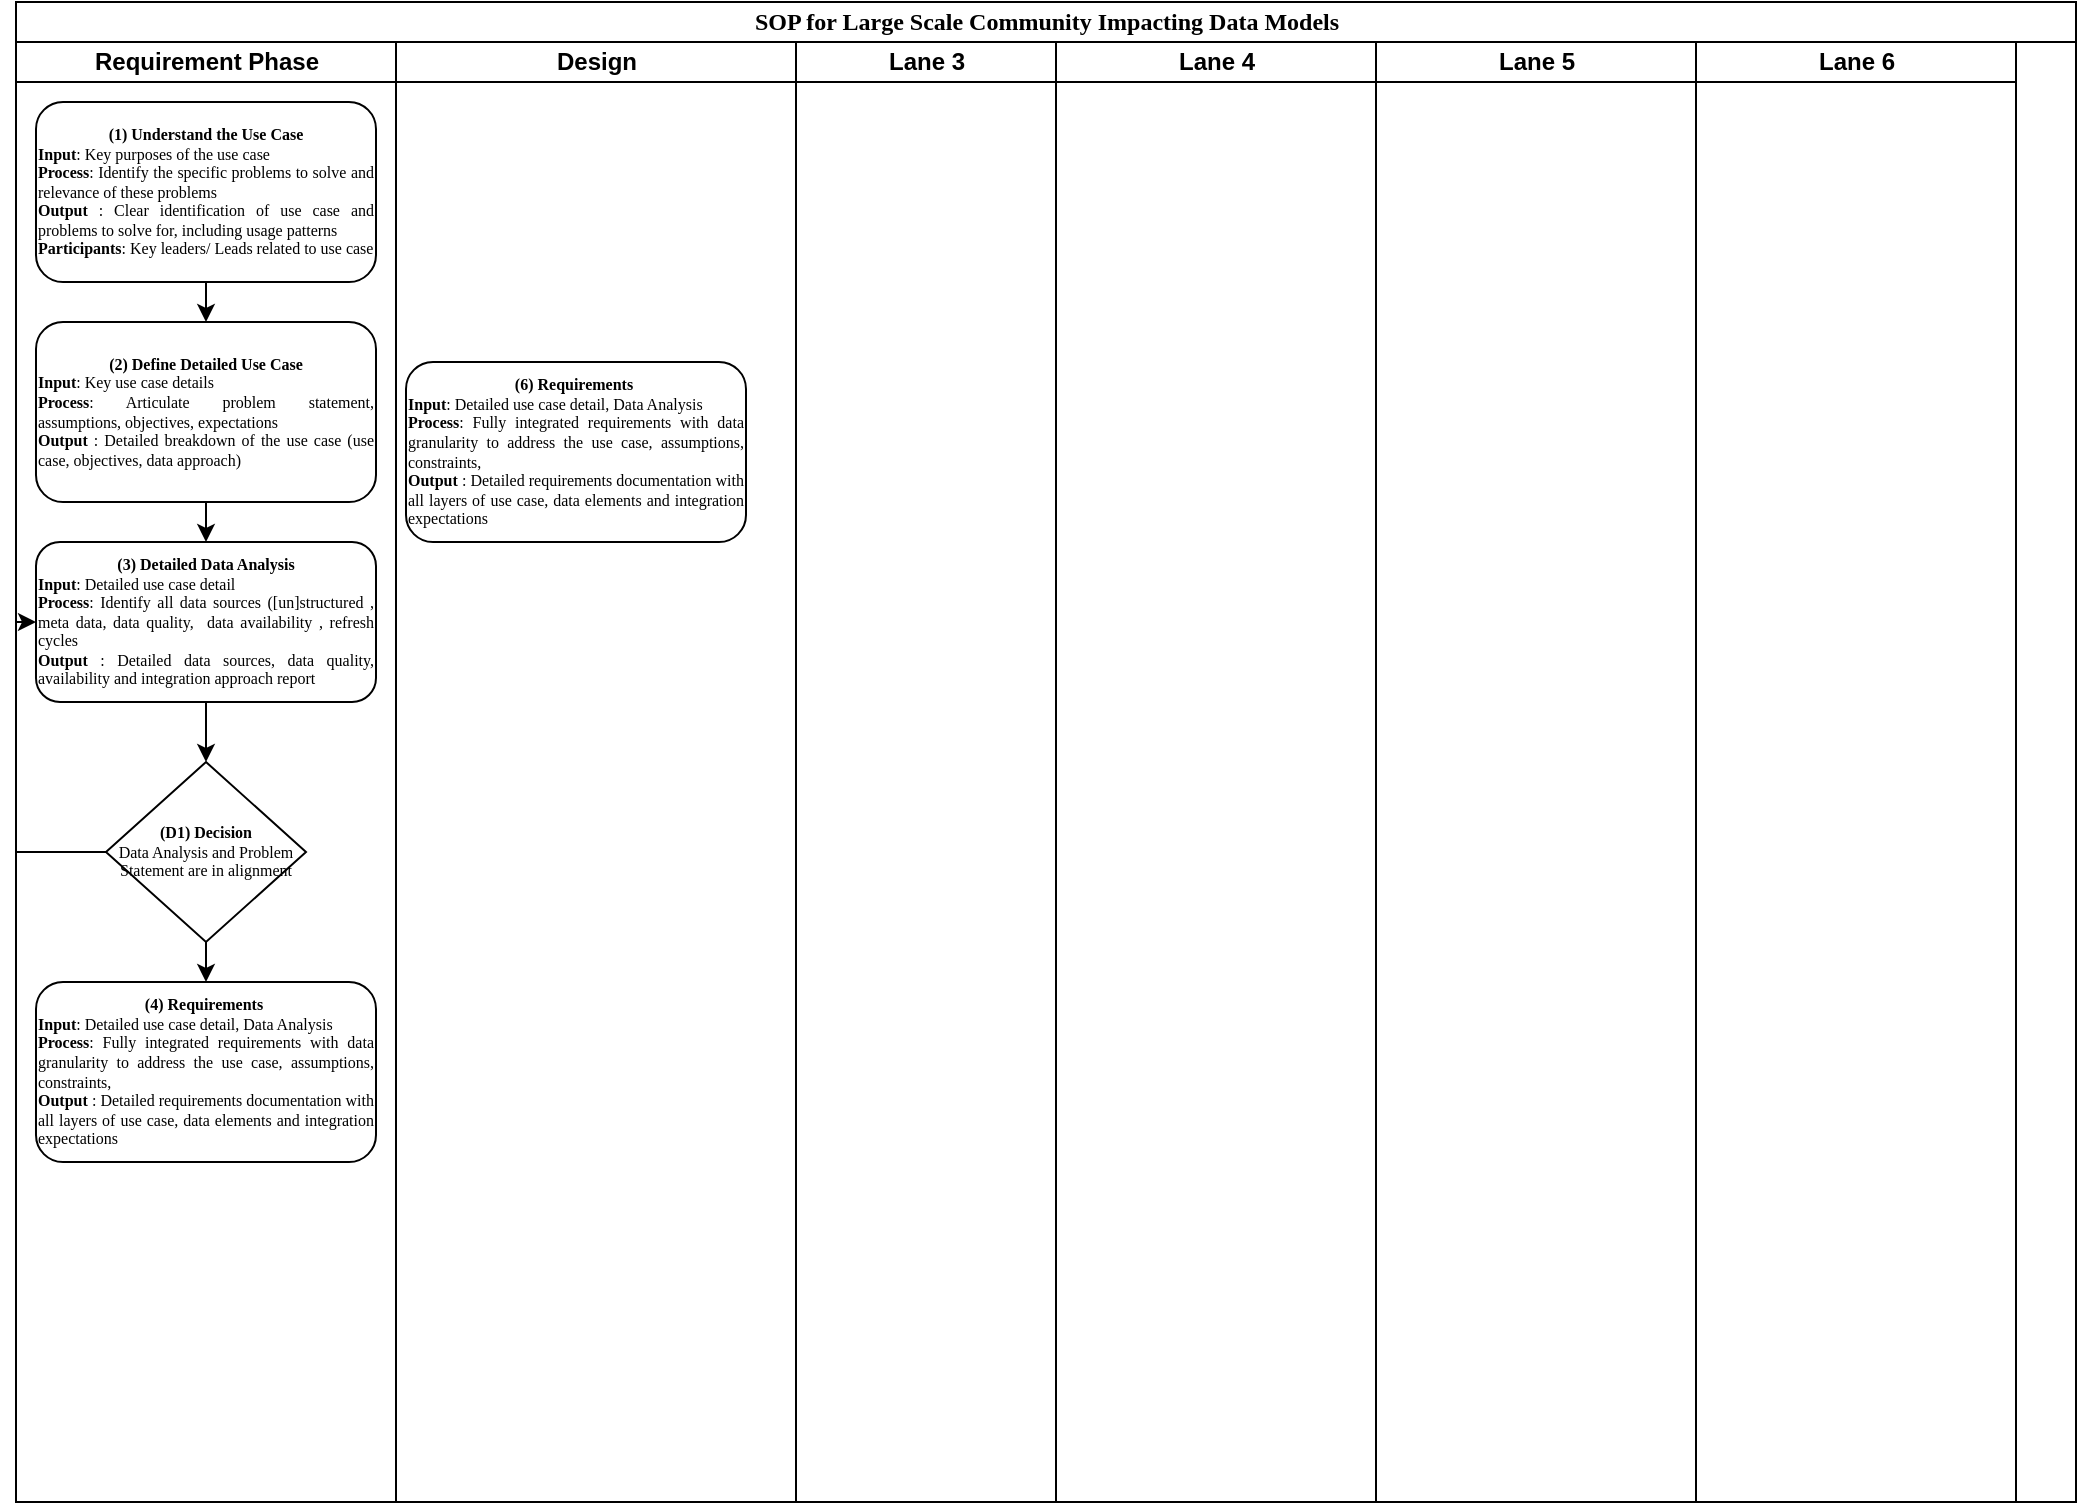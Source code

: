<mxfile version="14.6.9" type="github">
  <diagram name="Page-1" id="74e2e168-ea6b-b213-b513-2b3c1d86103e">
    <mxGraphModel dx="946" dy="614" grid="1" gridSize="10" guides="1" tooltips="1" connect="1" arrows="1" fold="1" page="1" pageScale="1" pageWidth="1100" pageHeight="850" background="#ffffff" math="0" shadow="0">
      <root>
        <mxCell id="0" />
        <mxCell id="1" parent="0" />
        <mxCell id="77e6c97f196da883-1" value="&lt;font style=&quot;font-size: 12px&quot;&gt;SOP for Large Scale Community Impacting Data Models&lt;/font&gt;" style="swimlane;html=1;childLayout=stackLayout;startSize=20;rounded=0;shadow=0;labelBackgroundColor=none;strokeWidth=1;fontFamily=Verdana;fontSize=8;align=center;" parent="1" vertex="1">
          <mxGeometry x="20" y="40" width="1030" height="750" as="geometry" />
        </mxCell>
        <mxCell id="77e6c97f196da883-2" value="Requirement Phase" style="swimlane;html=1;startSize=20;" parent="77e6c97f196da883-1" vertex="1">
          <mxGeometry y="20" width="190" height="730" as="geometry" />
        </mxCell>
        <mxCell id="bnUMh3zTZpiLuaNcMbEq-21" style="edgeStyle=orthogonalEdgeStyle;rounded=0;orthogonalLoop=1;jettySize=auto;html=1;exitX=0.5;exitY=1;exitDx=0;exitDy=0;entryX=0.5;entryY=0;entryDx=0;entryDy=0;" edge="1" parent="77e6c97f196da883-2" source="77e6c97f196da883-8" target="bnUMh3zTZpiLuaNcMbEq-1">
          <mxGeometry relative="1" as="geometry" />
        </mxCell>
        <mxCell id="77e6c97f196da883-8" value="&lt;b&gt;(1)&lt;/b&gt; &lt;b&gt;Understand the Use Case&lt;br&gt;&lt;div style=&quot;text-align: justify&quot;&gt;&lt;b&gt;Input&lt;/b&gt;&lt;span style=&quot;font-weight: normal&quot;&gt;: Key purposes of the use case&lt;/span&gt;&lt;/div&gt;&lt;/b&gt;&lt;b&gt;&lt;div style=&quot;text-align: justify&quot;&gt;&lt;b&gt;Process&lt;/b&gt;&lt;span style=&quot;font-weight: normal&quot;&gt;: Identify the specific problems to solve and relevance of these problems&lt;/span&gt;&lt;/div&gt;&lt;/b&gt;&lt;b&gt;&lt;div style=&quot;text-align: justify&quot;&gt;&lt;b&gt;Output&lt;/b&gt;&lt;span style=&quot;font-weight: normal&quot;&gt; : Clear identification of use case and problems to solve for, including usage patterns&lt;/span&gt;&lt;/div&gt;&lt;/b&gt;&lt;b&gt;&lt;div style=&quot;text-align: justify&quot;&gt;&lt;b&gt;Participants&lt;/b&gt;&lt;span style=&quot;font-weight: normal&quot;&gt;: Key leaders/ Leads related to use case&lt;/span&gt;&lt;/div&gt;&lt;/b&gt;" style="rounded=1;whiteSpace=wrap;html=1;shadow=0;labelBackgroundColor=none;strokeWidth=1;fontFamily=Verdana;fontSize=8;align=center;" parent="77e6c97f196da883-2" vertex="1">
          <mxGeometry x="10" y="30" width="170" height="90" as="geometry" />
        </mxCell>
        <mxCell id="bnUMh3zTZpiLuaNcMbEq-22" style="edgeStyle=orthogonalEdgeStyle;rounded=0;orthogonalLoop=1;jettySize=auto;html=1;exitX=0.5;exitY=1;exitDx=0;exitDy=0;entryX=0.5;entryY=0;entryDx=0;entryDy=0;" edge="1" parent="77e6c97f196da883-2" source="bnUMh3zTZpiLuaNcMbEq-1" target="bnUMh3zTZpiLuaNcMbEq-4">
          <mxGeometry relative="1" as="geometry" />
        </mxCell>
        <mxCell id="bnUMh3zTZpiLuaNcMbEq-1" value="&lt;b&gt;(2)&lt;/b&gt; &lt;b&gt;Define Detailed Use Case&lt;br&gt;&lt;div style=&quot;text-align: justify&quot;&gt;&lt;b&gt;Input&lt;/b&gt;&lt;span style=&quot;font-weight: normal&quot;&gt;: Key use case details&lt;/span&gt;&lt;/div&gt;&lt;/b&gt;&lt;b&gt;&lt;div style=&quot;text-align: justify&quot;&gt;&lt;b&gt;Process&lt;/b&gt;&lt;span style=&quot;font-weight: normal&quot;&gt;: Articulate problem statement, assumptions, objectives, expectations&amp;nbsp;&lt;/span&gt;&lt;/div&gt;&lt;/b&gt;&lt;b&gt;&lt;div style=&quot;text-align: justify&quot;&gt;&lt;b&gt;Output&lt;/b&gt;&lt;span style=&quot;font-weight: normal&quot;&gt; : Detailed breakdown of the use case (use case, objectives, data approach)&lt;/span&gt;&lt;/div&gt;&lt;/b&gt;" style="rounded=1;whiteSpace=wrap;html=1;shadow=0;labelBackgroundColor=none;strokeWidth=1;fontFamily=Verdana;fontSize=8;align=center;" vertex="1" parent="77e6c97f196da883-2">
          <mxGeometry x="10" y="140" width="170" height="90" as="geometry" />
        </mxCell>
        <mxCell id="bnUMh3zTZpiLuaNcMbEq-23" style="edgeStyle=orthogonalEdgeStyle;rounded=0;orthogonalLoop=1;jettySize=auto;html=1;entryX=0.5;entryY=0;entryDx=0;entryDy=0;" edge="1" parent="77e6c97f196da883-2" source="bnUMh3zTZpiLuaNcMbEq-4" target="bnUMh3zTZpiLuaNcMbEq-5">
          <mxGeometry relative="1" as="geometry" />
        </mxCell>
        <mxCell id="bnUMh3zTZpiLuaNcMbEq-4" value="&lt;b&gt;(3)&lt;/b&gt;&amp;nbsp;&lt;b&gt;Detailed Data Analysis&lt;br&gt;&lt;div style=&quot;text-align: justify&quot;&gt;&lt;b&gt;Input&lt;/b&gt;&lt;span style=&quot;font-weight: normal&quot;&gt;: Detailed use case detail&lt;/span&gt;&lt;/div&gt;&lt;/b&gt;&lt;div style=&quot;text-align: justify&quot;&gt;&lt;b style=&quot;font-weight: bold&quot;&gt;Process&lt;/b&gt;: Identify all data sources ([un]structured , meta data, data quality,&amp;nbsp; data availability&amp;nbsp;, refresh cycles&lt;/div&gt;&lt;b&gt;&lt;div style=&quot;text-align: justify&quot;&gt;&lt;b&gt;Output&lt;/b&gt;&lt;span style=&quot;font-weight: normal&quot;&gt; : Detailed data sources, data quality, availability and integration approach report&lt;/span&gt;&lt;/div&gt;&lt;/b&gt;" style="rounded=1;whiteSpace=wrap;html=1;shadow=0;labelBackgroundColor=none;strokeWidth=1;fontFamily=Verdana;fontSize=8;align=center;" vertex="1" parent="77e6c97f196da883-2">
          <mxGeometry x="10" y="250" width="170" height="80" as="geometry" />
        </mxCell>
        <mxCell id="bnUMh3zTZpiLuaNcMbEq-24" style="edgeStyle=orthogonalEdgeStyle;rounded=0;orthogonalLoop=1;jettySize=auto;html=1;exitX=0.5;exitY=1;exitDx=0;exitDy=0;entryX=0.5;entryY=0;entryDx=0;entryDy=0;" edge="1" parent="77e6c97f196da883-2" source="bnUMh3zTZpiLuaNcMbEq-5" target="bnUMh3zTZpiLuaNcMbEq-19">
          <mxGeometry relative="1" as="geometry" />
        </mxCell>
        <mxCell id="bnUMh3zTZpiLuaNcMbEq-26" style="edgeStyle=orthogonalEdgeStyle;rounded=0;orthogonalLoop=1;jettySize=auto;html=1;entryX=0;entryY=0.5;entryDx=0;entryDy=0;exitX=0;exitY=0.5;exitDx=0;exitDy=0;" edge="1" parent="77e6c97f196da883-2" source="bnUMh3zTZpiLuaNcMbEq-5" target="bnUMh3zTZpiLuaNcMbEq-4">
          <mxGeometry relative="1" as="geometry">
            <Array as="points">
              <mxPoint y="405" />
              <mxPoint y="290" />
            </Array>
          </mxGeometry>
        </mxCell>
        <mxCell id="bnUMh3zTZpiLuaNcMbEq-5" value="&lt;b&gt;(D1) Decision&lt;/b&gt;&lt;br&gt;Data Analysis and Problem Statement are in alignment" style="rhombus;whiteSpace=wrap;html=1;rounded=0;shadow=0;labelBackgroundColor=none;strokeWidth=1;fontFamily=Verdana;fontSize=8;align=center;" vertex="1" parent="77e6c97f196da883-2">
          <mxGeometry x="45" y="360" width="100" height="90" as="geometry" />
        </mxCell>
        <mxCell id="bnUMh3zTZpiLuaNcMbEq-19" value="&lt;b&gt;(4)&lt;/b&gt;&amp;nbsp;&lt;b&gt;Requirements&amp;nbsp;&lt;br&gt;&lt;div style=&quot;text-align: justify&quot;&gt;&lt;b&gt;Input&lt;/b&gt;&lt;span style=&quot;font-weight: normal&quot;&gt;: Detailed use case detail, Data Analysis&lt;/span&gt;&lt;/div&gt;&lt;/b&gt;&lt;div style=&quot;text-align: justify&quot;&gt;&lt;b style=&quot;font-weight: bold&quot;&gt;Process&lt;/b&gt;: Fully integrated requirements with data granularity to address the use case, assumptions, constraints,&lt;/div&gt;&lt;b&gt;&lt;div style=&quot;text-align: justify&quot;&gt;&lt;b&gt;Output&lt;/b&gt;&lt;span style=&quot;font-weight: normal&quot;&gt; : Detailed requirements documentation with all layers of use case, data elements and integration expectations&lt;/span&gt;&lt;/div&gt;&lt;/b&gt;" style="rounded=1;whiteSpace=wrap;html=1;shadow=0;labelBackgroundColor=none;strokeWidth=1;fontFamily=Verdana;fontSize=8;align=center;" vertex="1" parent="77e6c97f196da883-2">
          <mxGeometry x="10" y="470" width="170" height="90" as="geometry" />
        </mxCell>
        <mxCell id="77e6c97f196da883-3" value="Design" style="swimlane;html=1;startSize=20;" parent="77e6c97f196da883-1" vertex="1">
          <mxGeometry x="190" y="20" width="200" height="730" as="geometry" />
        </mxCell>
        <mxCell id="bnUMh3zTZpiLuaNcMbEq-20" value="&lt;b&gt;(6)&lt;/b&gt;&amp;nbsp;&lt;b&gt;Requirements&amp;nbsp;&lt;br&gt;&lt;div style=&quot;text-align: justify&quot;&gt;&lt;b&gt;Input&lt;/b&gt;&lt;span style=&quot;font-weight: normal&quot;&gt;: Detailed use case detail, Data Analysis&lt;/span&gt;&lt;/div&gt;&lt;/b&gt;&lt;div style=&quot;text-align: justify&quot;&gt;&lt;b style=&quot;font-weight: bold&quot;&gt;Process&lt;/b&gt;: Fully integrated requirements with data granularity to address the use case, assumptions, constraints,&lt;/div&gt;&lt;b&gt;&lt;div style=&quot;text-align: justify&quot;&gt;&lt;b&gt;Output&lt;/b&gt;&lt;span style=&quot;font-weight: normal&quot;&gt; : Detailed requirements documentation with all layers of use case, data elements and integration expectations&lt;/span&gt;&lt;/div&gt;&lt;/b&gt;" style="rounded=1;whiteSpace=wrap;html=1;shadow=0;labelBackgroundColor=none;strokeWidth=1;fontFamily=Verdana;fontSize=8;align=center;" vertex="1" parent="77e6c97f196da883-3">
          <mxGeometry x="5" y="160" width="170" height="90" as="geometry" />
        </mxCell>
        <mxCell id="77e6c97f196da883-4" value="Lane 3" style="swimlane;html=1;startSize=20;" parent="77e6c97f196da883-1" vertex="1">
          <mxGeometry x="390" y="20" width="130" height="730" as="geometry" />
        </mxCell>
        <mxCell id="77e6c97f196da883-5" value="Lane 4" style="swimlane;html=1;startSize=20;" parent="77e6c97f196da883-1" vertex="1">
          <mxGeometry x="520" y="20" width="160" height="730" as="geometry" />
        </mxCell>
        <mxCell id="77e6c97f196da883-6" value="Lane 5" style="swimlane;html=1;startSize=20;" parent="77e6c97f196da883-1" vertex="1">
          <mxGeometry x="680" y="20" width="160" height="730" as="geometry" />
        </mxCell>
        <mxCell id="77e6c97f196da883-7" value="Lane 6" style="swimlane;html=1;startSize=20;" parent="77e6c97f196da883-1" vertex="1">
          <mxGeometry x="840" y="20" width="160" height="730" as="geometry" />
        </mxCell>
      </root>
    </mxGraphModel>
  </diagram>
</mxfile>

